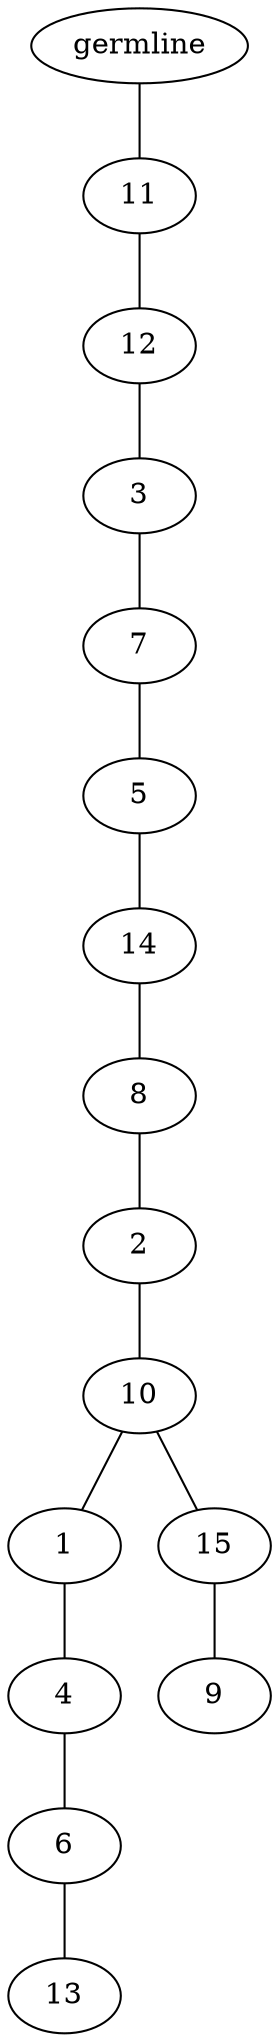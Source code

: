 graph tree {
    "140135735739200" [label="germline"];
    "140135740116944" [label="11"];
    "140135740115888" [label="12"];
    "140135740113584" [label="3"];
    "140135740114256" [label="7"];
    "140135740113920" [label="5"];
    "140135740113008" [label="14"];
    "140135740115024" [label="8"];
    "140135740115696" [label="2"];
    "140135740115744" [label="10"];
    "140135742949360" [label="1"];
    "140135742947392" [label="4"];
    "140135742949072" [label="6"];
    "140135738345456" [label="13"];
    "140135742949120" [label="15"];
    "140135742949456" [label="9"];
    "140135735739200" -- "140135740116944";
    "140135740116944" -- "140135740115888";
    "140135740115888" -- "140135740113584";
    "140135740113584" -- "140135740114256";
    "140135740114256" -- "140135740113920";
    "140135740113920" -- "140135740113008";
    "140135740113008" -- "140135740115024";
    "140135740115024" -- "140135740115696";
    "140135740115696" -- "140135740115744";
    "140135740115744" -- "140135742949360";
    "140135740115744" -- "140135742949120";
    "140135742949360" -- "140135742947392";
    "140135742947392" -- "140135742949072";
    "140135742949072" -- "140135738345456";
    "140135742949120" -- "140135742949456";
}
